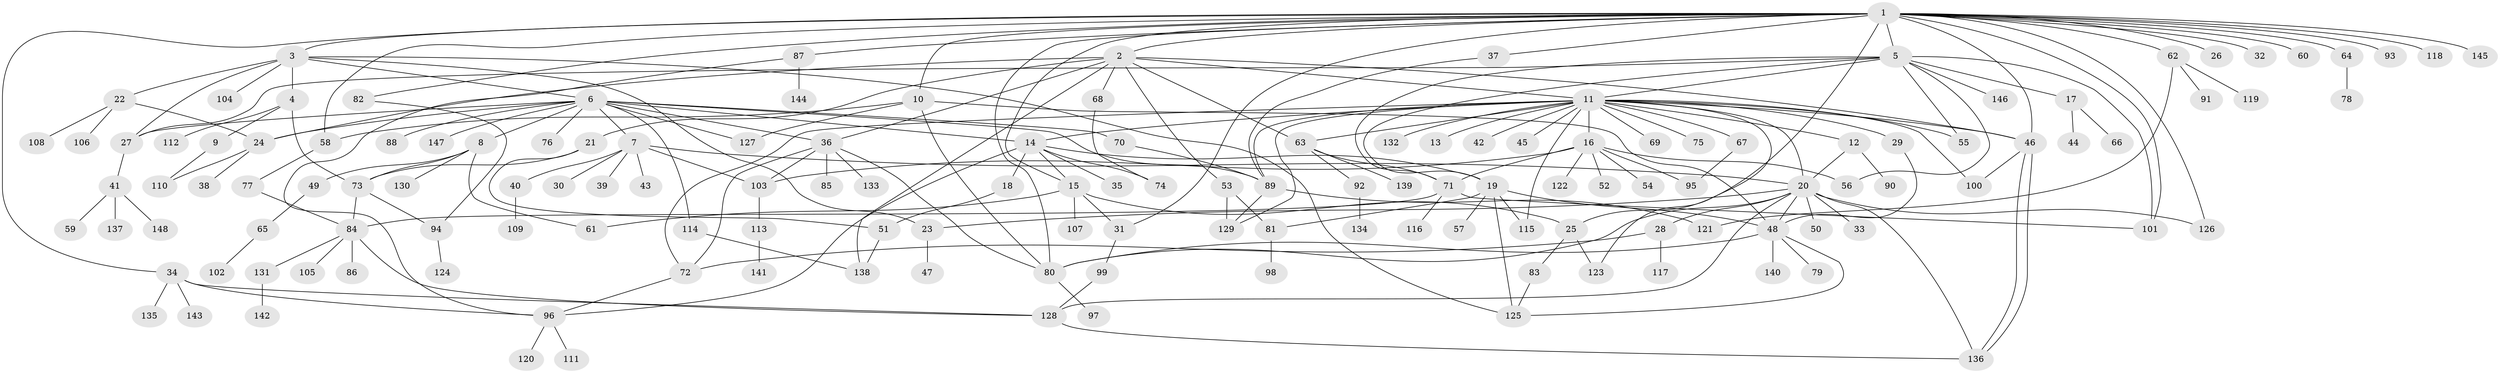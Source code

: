 // Generated by graph-tools (version 1.1) at 2025/14/03/09/25 04:14:30]
// undirected, 148 vertices, 218 edges
graph export_dot {
graph [start="1"]
  node [color=gray90,style=filled];
  1;
  2;
  3;
  4;
  5;
  6;
  7;
  8;
  9;
  10;
  11;
  12;
  13;
  14;
  15;
  16;
  17;
  18;
  19;
  20;
  21;
  22;
  23;
  24;
  25;
  26;
  27;
  28;
  29;
  30;
  31;
  32;
  33;
  34;
  35;
  36;
  37;
  38;
  39;
  40;
  41;
  42;
  43;
  44;
  45;
  46;
  47;
  48;
  49;
  50;
  51;
  52;
  53;
  54;
  55;
  56;
  57;
  58;
  59;
  60;
  61;
  62;
  63;
  64;
  65;
  66;
  67;
  68;
  69;
  70;
  71;
  72;
  73;
  74;
  75;
  76;
  77;
  78;
  79;
  80;
  81;
  82;
  83;
  84;
  85;
  86;
  87;
  88;
  89;
  90;
  91;
  92;
  93;
  94;
  95;
  96;
  97;
  98;
  99;
  100;
  101;
  102;
  103;
  104;
  105;
  106;
  107;
  108;
  109;
  110;
  111;
  112;
  113;
  114;
  115;
  116;
  117;
  118;
  119;
  120;
  121;
  122;
  123;
  124;
  125;
  126;
  127;
  128;
  129;
  130;
  131;
  132;
  133;
  134;
  135;
  136;
  137;
  138;
  139;
  140;
  141;
  142;
  143;
  144;
  145;
  146;
  147;
  148;
  1 -- 2;
  1 -- 3;
  1 -- 5;
  1 -- 10;
  1 -- 15;
  1 -- 25;
  1 -- 26;
  1 -- 31;
  1 -- 32;
  1 -- 34;
  1 -- 37;
  1 -- 46;
  1 -- 58;
  1 -- 60;
  1 -- 62;
  1 -- 64;
  1 -- 80;
  1 -- 82;
  1 -- 87;
  1 -- 93;
  1 -- 101;
  1 -- 118;
  1 -- 126;
  1 -- 145;
  2 -- 11;
  2 -- 21;
  2 -- 24;
  2 -- 36;
  2 -- 46;
  2 -- 53;
  2 -- 63;
  2 -- 68;
  2 -- 138;
  3 -- 4;
  3 -- 6;
  3 -- 22;
  3 -- 23;
  3 -- 27;
  3 -- 104;
  3 -- 125;
  4 -- 9;
  4 -- 73;
  4 -- 112;
  5 -- 11;
  5 -- 17;
  5 -- 19;
  5 -- 27;
  5 -- 55;
  5 -- 56;
  5 -- 71;
  5 -- 101;
  5 -- 146;
  6 -- 7;
  6 -- 8;
  6 -- 14;
  6 -- 24;
  6 -- 27;
  6 -- 36;
  6 -- 70;
  6 -- 76;
  6 -- 88;
  6 -- 89;
  6 -- 114;
  6 -- 127;
  6 -- 147;
  7 -- 20;
  7 -- 30;
  7 -- 39;
  7 -- 40;
  7 -- 43;
  7 -- 103;
  8 -- 49;
  8 -- 61;
  8 -- 73;
  8 -- 130;
  9 -- 110;
  10 -- 48;
  10 -- 58;
  10 -- 80;
  10 -- 127;
  11 -- 12;
  11 -- 13;
  11 -- 14;
  11 -- 16;
  11 -- 20;
  11 -- 29;
  11 -- 42;
  11 -- 45;
  11 -- 46;
  11 -- 55;
  11 -- 63;
  11 -- 67;
  11 -- 69;
  11 -- 72;
  11 -- 75;
  11 -- 89;
  11 -- 100;
  11 -- 115;
  11 -- 123;
  11 -- 129;
  11 -- 132;
  12 -- 20;
  12 -- 90;
  14 -- 15;
  14 -- 18;
  14 -- 19;
  14 -- 35;
  14 -- 74;
  14 -- 96;
  15 -- 25;
  15 -- 31;
  15 -- 61;
  15 -- 107;
  16 -- 52;
  16 -- 54;
  16 -- 56;
  16 -- 71;
  16 -- 95;
  16 -- 103;
  16 -- 122;
  17 -- 44;
  17 -- 66;
  18 -- 51;
  19 -- 48;
  19 -- 57;
  19 -- 81;
  19 -- 115;
  19 -- 125;
  20 -- 23;
  20 -- 28;
  20 -- 33;
  20 -- 48;
  20 -- 50;
  20 -- 80;
  20 -- 126;
  20 -- 128;
  20 -- 136;
  21 -- 51;
  21 -- 73;
  22 -- 24;
  22 -- 106;
  22 -- 108;
  23 -- 47;
  24 -- 38;
  24 -- 110;
  25 -- 83;
  25 -- 123;
  27 -- 41;
  28 -- 72;
  28 -- 117;
  29 -- 48;
  31 -- 99;
  34 -- 96;
  34 -- 128;
  34 -- 135;
  34 -- 143;
  36 -- 72;
  36 -- 80;
  36 -- 85;
  36 -- 103;
  36 -- 133;
  37 -- 89;
  40 -- 109;
  41 -- 59;
  41 -- 137;
  41 -- 148;
  46 -- 100;
  46 -- 136;
  46 -- 136;
  48 -- 79;
  48 -- 80;
  48 -- 125;
  48 -- 140;
  49 -- 65;
  51 -- 138;
  53 -- 81;
  53 -- 129;
  58 -- 77;
  62 -- 91;
  62 -- 119;
  62 -- 121;
  63 -- 71;
  63 -- 92;
  63 -- 139;
  64 -- 78;
  65 -- 102;
  67 -- 95;
  68 -- 74;
  70 -- 89;
  71 -- 84;
  71 -- 101;
  71 -- 116;
  72 -- 96;
  73 -- 84;
  73 -- 94;
  77 -- 84;
  80 -- 97;
  81 -- 98;
  82 -- 94;
  83 -- 125;
  84 -- 86;
  84 -- 105;
  84 -- 128;
  84 -- 131;
  87 -- 96;
  87 -- 144;
  89 -- 121;
  89 -- 129;
  92 -- 134;
  94 -- 124;
  96 -- 111;
  96 -- 120;
  99 -- 128;
  103 -- 113;
  113 -- 141;
  114 -- 138;
  128 -- 136;
  131 -- 142;
}
